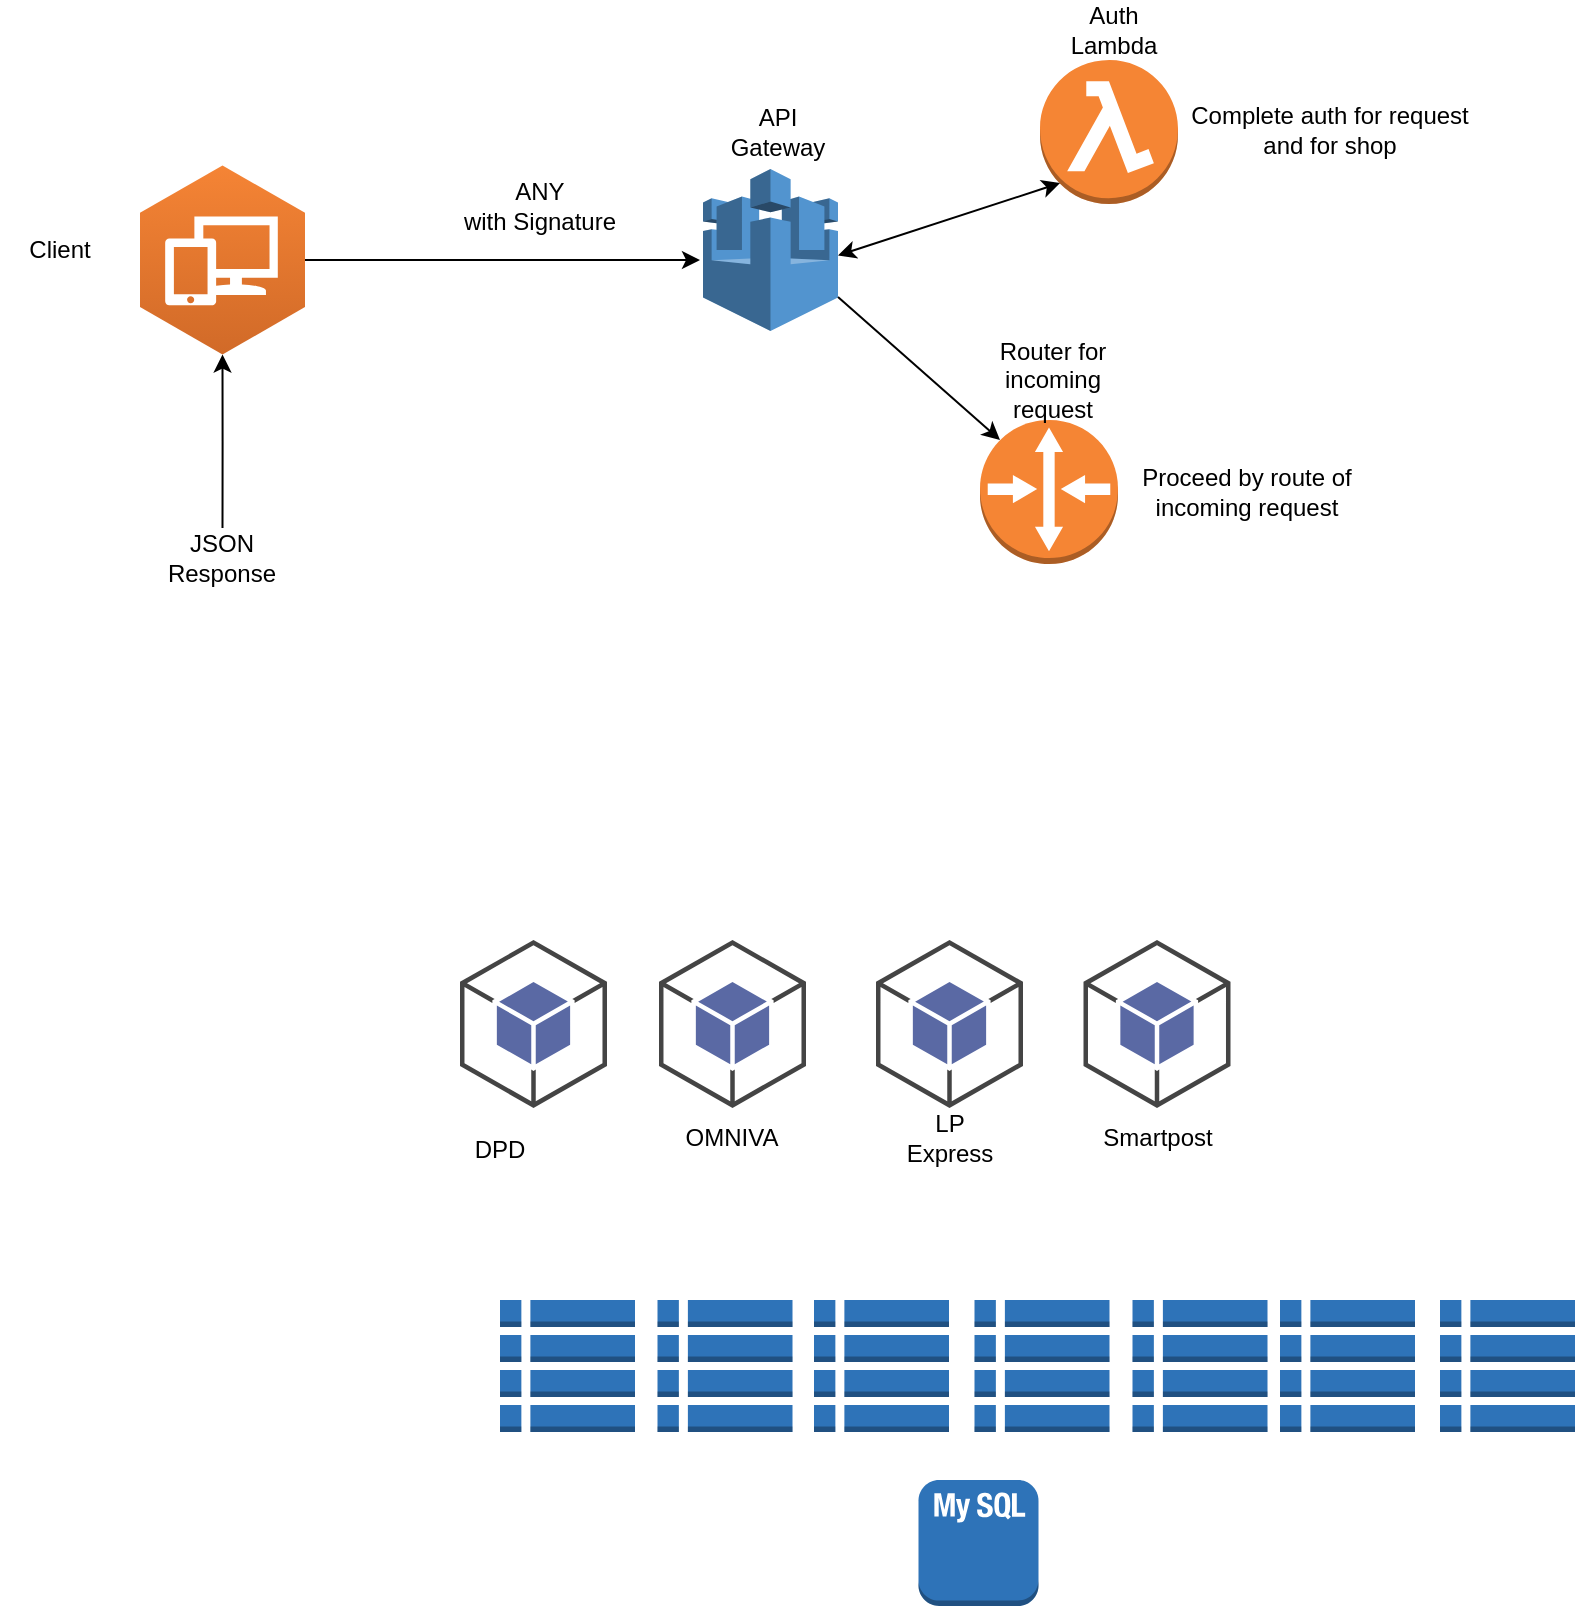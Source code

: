 <mxfile version="22.0.5" type="github">
  <diagram id="Ht1M8jgEwFfnCIfOTk4-" name="Page-1">
    <mxGraphModel dx="1673" dy="797" grid="1" gridSize="10" guides="1" tooltips="1" connect="1" arrows="1" fold="1" page="1" pageScale="1" pageWidth="1169" pageHeight="827" math="0" shadow="0">
      <root>
        <mxCell id="0" />
        <mxCell id="1" parent="0" />
        <mxCell id="IbvGenf9ESDn4LlJbBb--12" style="edgeStyle=orthogonalEdgeStyle;rounded=0;orthogonalLoop=1;jettySize=auto;html=1;exitX=0.5;exitY=1;exitDx=0;exitDy=0;" parent="1" edge="1">
          <mxGeometry relative="1" as="geometry">
            <mxPoint x="260" y="280" as="sourcePoint" />
            <mxPoint x="260" y="280" as="targetPoint" />
          </mxGeometry>
        </mxCell>
        <mxCell id="IbvGenf9ESDn4LlJbBb--31" value="" style="outlineConnect=0;dashed=0;verticalLabelPosition=bottom;verticalAlign=top;align=center;html=1;shape=mxgraph.aws3.workspaces;fillColor=#D16A28;gradientColor=#F58435;gradientDirection=north;" parent="1" vertex="1">
          <mxGeometry x="180" y="92.75" width="82.5" height="94.5" as="geometry" />
        </mxCell>
        <mxCell id="IbvGenf9ESDn4LlJbBb--32" style="edgeStyle=orthogonalEdgeStyle;rounded=0;orthogonalLoop=1;jettySize=auto;html=1;exitX=1;exitY=0.5;exitDx=0;exitDy=0;exitPerimeter=0;" parent="1" source="IbvGenf9ESDn4LlJbBb--31" edge="1">
          <mxGeometry relative="1" as="geometry">
            <mxPoint x="460" y="140" as="targetPoint" />
          </mxGeometry>
        </mxCell>
        <mxCell id="IbvGenf9ESDn4LlJbBb--33" value="Client" style="text;html=1;strokeColor=none;fillColor=none;align=center;verticalAlign=middle;whiteSpace=wrap;rounded=0;" parent="1" vertex="1">
          <mxGeometry x="110" y="120" width="60" height="30" as="geometry" />
        </mxCell>
        <mxCell id="IbvGenf9ESDn4LlJbBb--42" value="" style="outlineConnect=0;dashed=0;verticalLabelPosition=bottom;verticalAlign=top;align=center;html=1;shape=mxgraph.aws3.lambda_function;fillColor=#F58534;gradientColor=none;" parent="1" vertex="1">
          <mxGeometry x="630" y="40" width="69" height="72" as="geometry" />
        </mxCell>
        <mxCell id="IbvGenf9ESDn4LlJbBb--76" value="" style="outlineConnect=0;dashed=0;verticalLabelPosition=bottom;verticalAlign=top;align=center;html=1;shape=mxgraph.aws3.android;fillColor=#5A69A4;gradientColor=none;" parent="1" vertex="1">
          <mxGeometry x="340" y="480" width="73.5" height="84" as="geometry" />
        </mxCell>
        <mxCell id="IbvGenf9ESDn4LlJbBb--77" value="" style="outlineConnect=0;dashed=0;verticalLabelPosition=bottom;verticalAlign=top;align=center;html=1;shape=mxgraph.aws3.android;fillColor=#5A69A4;gradientColor=none;" parent="1" vertex="1">
          <mxGeometry x="439.5" y="480" width="73.5" height="84" as="geometry" />
        </mxCell>
        <mxCell id="IbvGenf9ESDn4LlJbBb--78" value="" style="outlineConnect=0;dashed=0;verticalLabelPosition=bottom;verticalAlign=top;align=center;html=1;shape=mxgraph.aws3.android;fillColor=#5A69A4;gradientColor=none;" parent="1" vertex="1">
          <mxGeometry x="548" y="480" width="73.5" height="84" as="geometry" />
        </mxCell>
        <mxCell id="IbvGenf9ESDn4LlJbBb--92" style="edgeStyle=orthogonalEdgeStyle;rounded=0;orthogonalLoop=1;jettySize=auto;html=1;exitX=0.5;exitY=0;exitDx=0;exitDy=0;" parent="1" source="IbvGenf9ESDn4LlJbBb--87" target="IbvGenf9ESDn4LlJbBb--31" edge="1">
          <mxGeometry relative="1" as="geometry" />
        </mxCell>
        <mxCell id="IbvGenf9ESDn4LlJbBb--87" value="JSON Response" style="text;html=1;strokeColor=none;fillColor=none;align=center;verticalAlign=middle;whiteSpace=wrap;rounded=0;" parent="1" vertex="1">
          <mxGeometry x="191.25" y="274" width="60" height="30" as="geometry" />
        </mxCell>
        <mxCell id="IbvGenf9ESDn4LlJbBb--96" value="ANY&lt;br&gt;with Signature" style="text;html=1;strokeColor=none;fillColor=none;align=center;verticalAlign=middle;whiteSpace=wrap;rounded=0;" parent="1" vertex="1">
          <mxGeometry x="340" y="92.75" width="80" height="40" as="geometry" />
        </mxCell>
        <mxCell id="IbvGenf9ESDn4LlJbBb--98" value="" style="outlineConnect=0;dashed=0;verticalLabelPosition=bottom;verticalAlign=top;align=center;html=1;shape=mxgraph.aws3.android;fillColor=#5A69A4;gradientColor=none;" parent="1" vertex="1">
          <mxGeometry x="651.75" y="480" width="73.5" height="84" as="geometry" />
        </mxCell>
        <mxCell id="IbvGenf9ESDn4LlJbBb--101" value="DPD" style="text;html=1;strokeColor=none;fillColor=none;align=center;verticalAlign=middle;whiteSpace=wrap;rounded=0;" parent="1" vertex="1">
          <mxGeometry x="330" y="570" width="60" height="30" as="geometry" />
        </mxCell>
        <mxCell id="IbvGenf9ESDn4LlJbBb--108" value="OMNIVA" style="text;html=1;strokeColor=none;fillColor=none;align=center;verticalAlign=middle;whiteSpace=wrap;rounded=0;" parent="1" vertex="1">
          <mxGeometry x="446.25" y="564" width="60" height="30" as="geometry" />
        </mxCell>
        <mxCell id="IbvGenf9ESDn4LlJbBb--109" value="LP Express" style="text;html=1;strokeColor=none;fillColor=none;align=center;verticalAlign=middle;whiteSpace=wrap;rounded=0;" parent="1" vertex="1">
          <mxGeometry x="555" y="564" width="60" height="30" as="geometry" />
        </mxCell>
        <mxCell id="IbvGenf9ESDn4LlJbBb--110" value="Smartpost" style="text;html=1;strokeColor=none;fillColor=none;align=center;verticalAlign=middle;whiteSpace=wrap;rounded=0;" parent="1" vertex="1">
          <mxGeometry x="658.5" y="564" width="60" height="30" as="geometry" />
        </mxCell>
        <mxCell id="IbvGenf9ESDn4LlJbBb--115" value="" style="outlineConnect=0;dashed=0;verticalLabelPosition=bottom;verticalAlign=top;align=center;html=1;shape=mxgraph.aws3.mysql_db_instance_2;fillColor=#2E73B8;gradientColor=none;" parent="1" vertex="1">
          <mxGeometry x="569.25" y="750" width="60" height="63" as="geometry" />
        </mxCell>
        <mxCell id="IbvGenf9ESDn4LlJbBb--116" value="" style="outlineConnect=0;dashed=0;verticalLabelPosition=bottom;verticalAlign=top;align=center;html=1;shape=mxgraph.aws3.table;fillColor=#2E73B8;gradientColor=none;" parent="1" vertex="1">
          <mxGeometry x="360" y="660" width="67.5" height="66" as="geometry" />
        </mxCell>
        <mxCell id="IbvGenf9ESDn4LlJbBb--117" value="" style="outlineConnect=0;dashed=0;verticalLabelPosition=bottom;verticalAlign=top;align=center;html=1;shape=mxgraph.aws3.table;fillColor=#2E73B8;gradientColor=none;" parent="1" vertex="1">
          <mxGeometry x="517" y="660" width="67.5" height="66" as="geometry" />
        </mxCell>
        <mxCell id="IbvGenf9ESDn4LlJbBb--118" value="" style="outlineConnect=0;dashed=0;verticalLabelPosition=bottom;verticalAlign=top;align=center;html=1;shape=mxgraph.aws3.table;fillColor=#2E73B8;gradientColor=none;" parent="1" vertex="1">
          <mxGeometry x="438.75" y="660" width="67.5" height="66" as="geometry" />
        </mxCell>
        <mxCell id="IbvGenf9ESDn4LlJbBb--119" value="" style="outlineConnect=0;dashed=0;verticalLabelPosition=bottom;verticalAlign=top;align=center;html=1;shape=mxgraph.aws3.table;fillColor=#2E73B8;gradientColor=none;" parent="1" vertex="1">
          <mxGeometry x="750" y="660" width="67.5" height="66" as="geometry" />
        </mxCell>
        <mxCell id="VfG_WuXAYjkoEv0OF0y1-16" value="" style="outlineConnect=0;dashed=0;verticalLabelPosition=bottom;verticalAlign=top;align=center;html=1;shape=mxgraph.aws3.table;fillColor=#2E73B8;gradientColor=none;" vertex="1" parent="1">
          <mxGeometry x="597.25" y="660" width="67.5" height="66" as="geometry" />
        </mxCell>
        <mxCell id="VfG_WuXAYjkoEv0OF0y1-18" value="" style="outlineConnect=0;dashed=0;verticalLabelPosition=bottom;verticalAlign=top;align=center;html=1;shape=mxgraph.aws3.table;fillColor=#2E73B8;gradientColor=none;" vertex="1" parent="1">
          <mxGeometry x="676.25" y="660" width="67.5" height="66" as="geometry" />
        </mxCell>
        <mxCell id="VfG_WuXAYjkoEv0OF0y1-19" value="" style="outlineConnect=0;dashed=0;verticalLabelPosition=bottom;verticalAlign=top;align=center;html=1;shape=mxgraph.aws3.table;fillColor=#2E73B8;gradientColor=none;" vertex="1" parent="1">
          <mxGeometry x="830" y="660" width="67.5" height="66" as="geometry" />
        </mxCell>
        <mxCell id="VfG_WuXAYjkoEv0OF0y1-20" value="" style="outlineConnect=0;dashed=0;verticalLabelPosition=bottom;verticalAlign=top;align=center;html=1;shape=mxgraph.aws3.aws_iot;fillColor=#5294CF;gradientColor=none;direction=east;" vertex="1" parent="1">
          <mxGeometry x="461.5" y="94.5" width="67.5" height="81" as="geometry" />
        </mxCell>
        <mxCell id="VfG_WuXAYjkoEv0OF0y1-21" value="API Gateway" style="text;html=1;strokeColor=none;fillColor=none;align=center;verticalAlign=middle;whiteSpace=wrap;rounded=0;" vertex="1" parent="1">
          <mxGeometry x="469" y="61" width="60" height="30" as="geometry" />
        </mxCell>
        <mxCell id="VfG_WuXAYjkoEv0OF0y1-23" value="" style="endArrow=classic;startArrow=classic;html=1;rounded=0;entryX=0.145;entryY=0.855;entryDx=0;entryDy=0;entryPerimeter=0;" edge="1" parent="1" target="IbvGenf9ESDn4LlJbBb--42">
          <mxGeometry width="50" height="50" relative="1" as="geometry">
            <mxPoint x="529" y="137.75" as="sourcePoint" />
            <mxPoint x="579" y="87.75" as="targetPoint" />
          </mxGeometry>
        </mxCell>
        <mxCell id="VfG_WuXAYjkoEv0OF0y1-24" value="Auth Lambda" style="text;html=1;strokeColor=none;fillColor=none;align=center;verticalAlign=middle;whiteSpace=wrap;rounded=0;" vertex="1" parent="1">
          <mxGeometry x="637" y="10" width="60" height="30" as="geometry" />
        </mxCell>
        <mxCell id="VfG_WuXAYjkoEv0OF0y1-25" value="Complete auth for request and for shop" style="text;html=1;strokeColor=none;fillColor=none;align=center;verticalAlign=middle;whiteSpace=wrap;rounded=0;" vertex="1" parent="1">
          <mxGeometry x="697" y="37" width="156" height="75" as="geometry" />
        </mxCell>
        <mxCell id="VfG_WuXAYjkoEv0OF0y1-26" value="" style="endArrow=classic;html=1;rounded=0;exitX=1;exitY=0.79;exitDx=0;exitDy=0;exitPerimeter=0;" edge="1" parent="1" source="VfG_WuXAYjkoEv0OF0y1-20">
          <mxGeometry width="50" height="50" relative="1" as="geometry">
            <mxPoint x="510" y="240" as="sourcePoint" />
            <mxPoint x="610" y="230" as="targetPoint" />
          </mxGeometry>
        </mxCell>
        <mxCell id="VfG_WuXAYjkoEv0OF0y1-27" value="Proceed by route of incoming request" style="text;html=1;strokeColor=none;fillColor=none;align=center;verticalAlign=middle;whiteSpace=wrap;rounded=0;" vertex="1" parent="1">
          <mxGeometry x="676.25" y="241" width="115" height="30" as="geometry" />
        </mxCell>
        <mxCell id="VfG_WuXAYjkoEv0OF0y1-28" value="" style="outlineConnect=0;dashed=0;verticalLabelPosition=bottom;verticalAlign=top;align=center;html=1;shape=mxgraph.aws3.router;fillColor=#F58534;gradientColor=none;" vertex="1" parent="1">
          <mxGeometry x="600" y="220" width="69" height="72" as="geometry" />
        </mxCell>
        <mxCell id="VfG_WuXAYjkoEv0OF0y1-29" value="Router for incoming request" style="text;html=1;strokeColor=none;fillColor=none;align=center;verticalAlign=middle;whiteSpace=wrap;rounded=0;" vertex="1" parent="1">
          <mxGeometry x="597.25" y="180" width="79" height="40" as="geometry" />
        </mxCell>
      </root>
    </mxGraphModel>
  </diagram>
</mxfile>
